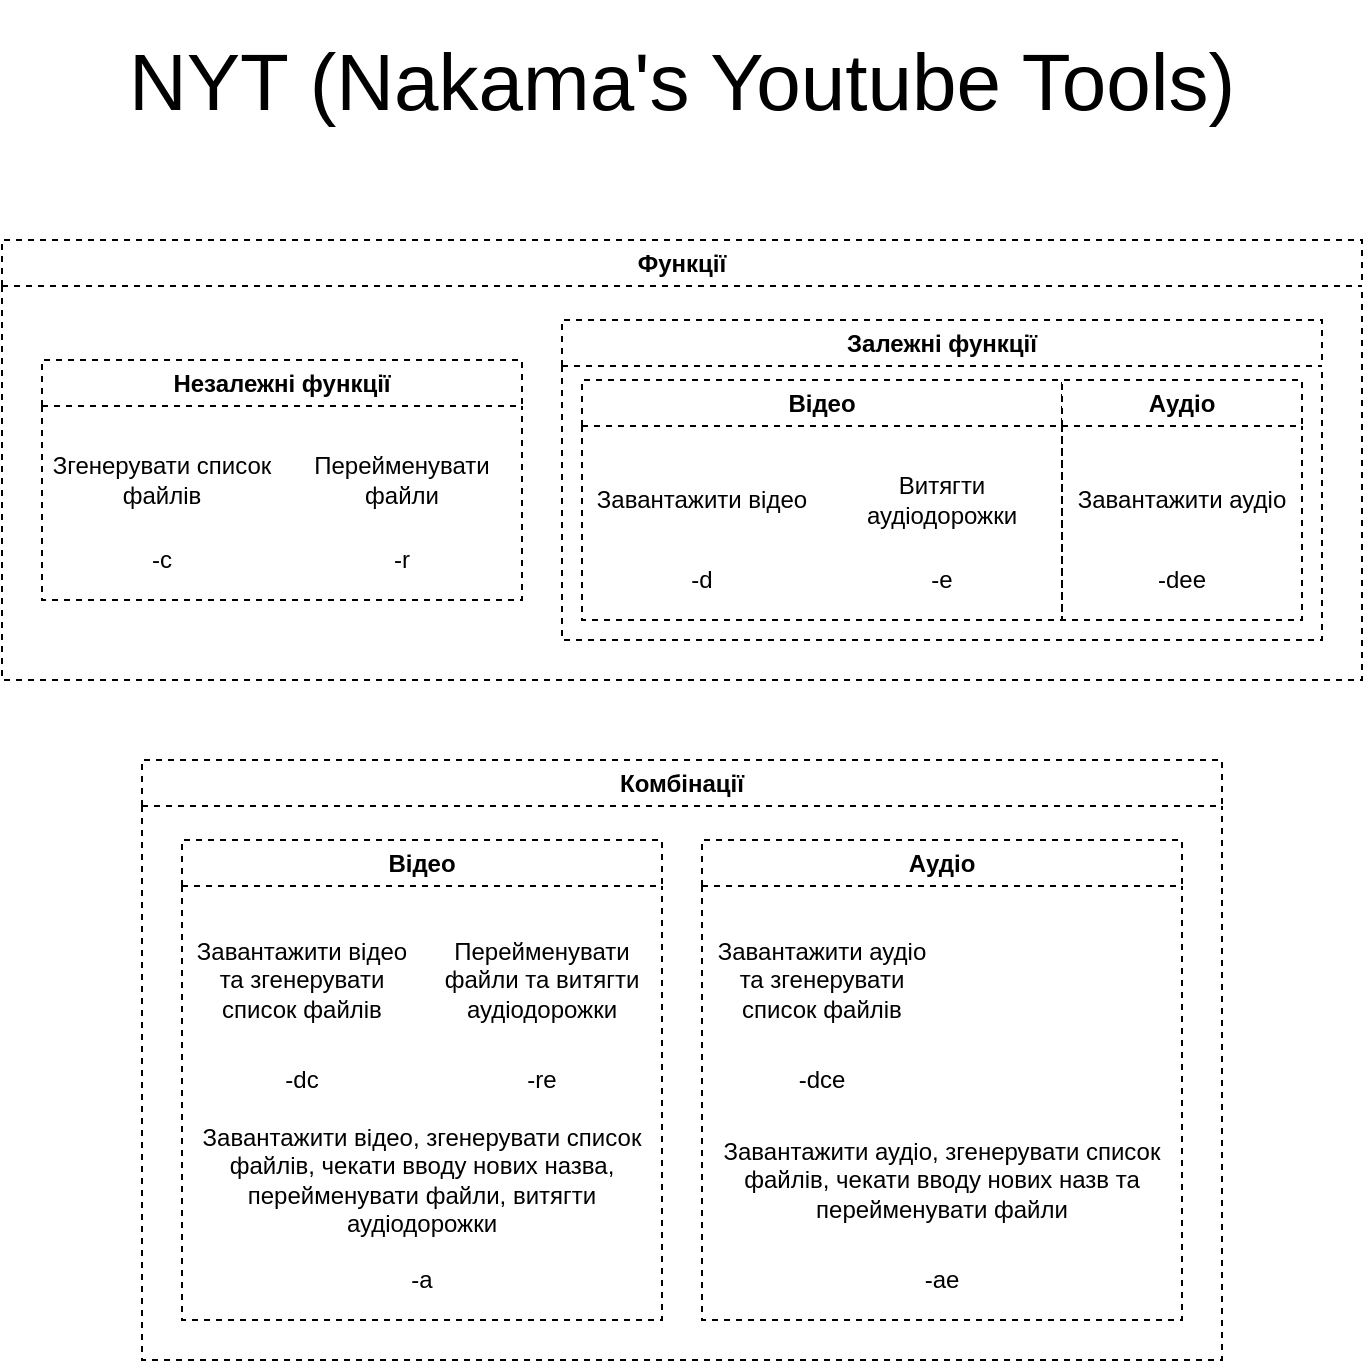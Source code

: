 <mxfile version="20.8.10" type="device"><diagram id="R2lEEEUBdFMjLlhIrx00" name="Page-1"><mxGraphModel dx="973" dy="965" grid="1" gridSize="10" guides="1" tooltips="1" connect="1" arrows="1" fold="1" page="1" pageScale="1" pageWidth="850" pageHeight="1100" math="0" shadow="0" extFonts="Permanent Marker^https://fonts.googleapis.com/css?family=Permanent+Marker"><root><mxCell id="0"/><mxCell id="1" parent="0"/><mxCell id="rGQUwvHACx8XvtM87yL0-33" value="Функції" style="swimlane;whiteSpace=wrap;html=1;dashed=1;" vertex="1" parent="1"><mxGeometry x="85" y="160" width="680" height="220" as="geometry"/></mxCell><mxCell id="rGQUwvHACx8XvtM87yL0-32" value="Незалежні функції" style="swimlane;whiteSpace=wrap;html=1;dashed=1;" vertex="1" parent="rGQUwvHACx8XvtM87yL0-33"><mxGeometry x="20" y="60" width="240" height="120" as="geometry"/></mxCell><mxCell id="rGQUwvHACx8XvtM87yL0-3" value="Згенерувати список файлів" style="text;html=1;strokeColor=none;fillColor=none;align=center;verticalAlign=middle;whiteSpace=wrap;rounded=0;" vertex="1" parent="rGQUwvHACx8XvtM87yL0-32"><mxGeometry y="40" width="120" height="40" as="geometry"/></mxCell><mxCell id="rGQUwvHACx8XvtM87yL0-5" value="-c" style="text;html=1;strokeColor=none;fillColor=none;align=center;verticalAlign=middle;whiteSpace=wrap;rounded=0;" vertex="1" parent="rGQUwvHACx8XvtM87yL0-32"><mxGeometry x="40" y="80" width="40" height="40" as="geometry"/></mxCell><mxCell id="rGQUwvHACx8XvtM87yL0-4" value="Перейменувати файли" style="text;html=1;strokeColor=none;fillColor=none;align=center;verticalAlign=middle;whiteSpace=wrap;rounded=0;" vertex="1" parent="rGQUwvHACx8XvtM87yL0-32"><mxGeometry x="120" y="40" width="120" height="40" as="geometry"/></mxCell><mxCell id="rGQUwvHACx8XvtM87yL0-6" value="-r" style="text;html=1;strokeColor=none;fillColor=none;align=center;verticalAlign=middle;whiteSpace=wrap;rounded=0;" vertex="1" parent="rGQUwvHACx8XvtM87yL0-32"><mxGeometry x="160" y="80" width="40" height="40" as="geometry"/></mxCell><mxCell id="rGQUwvHACx8XvtM87yL0-31" value="Залежні функції" style="swimlane;whiteSpace=wrap;html=1;dashed=1;" vertex="1" parent="rGQUwvHACx8XvtM87yL0-33"><mxGeometry x="280" y="40" width="380" height="160" as="geometry"/></mxCell><mxCell id="rGQUwvHACx8XvtM87yL0-29" value="Відео" style="swimlane;whiteSpace=wrap;html=1;dashed=1;" vertex="1" parent="rGQUwvHACx8XvtM87yL0-31"><mxGeometry x="10" y="30" width="240" height="120" as="geometry"/></mxCell><mxCell id="rGQUwvHACx8XvtM87yL0-7" value="Завантажити відео" style="text;html=1;strokeColor=none;fillColor=none;align=center;verticalAlign=middle;whiteSpace=wrap;rounded=0;" vertex="1" parent="rGQUwvHACx8XvtM87yL0-29"><mxGeometry y="40" width="120" height="40" as="geometry"/></mxCell><mxCell id="rGQUwvHACx8XvtM87yL0-9" value="-d" style="text;html=1;strokeColor=none;fillColor=none;align=center;verticalAlign=middle;whiteSpace=wrap;rounded=0;" vertex="1" parent="rGQUwvHACx8XvtM87yL0-29"><mxGeometry x="40" y="80" width="40" height="40" as="geometry"/></mxCell><mxCell id="rGQUwvHACx8XvtM87yL0-8" value="Витягти аудіодорожки" style="text;html=1;strokeColor=none;fillColor=none;align=center;verticalAlign=middle;whiteSpace=wrap;rounded=0;" vertex="1" parent="rGQUwvHACx8XvtM87yL0-29"><mxGeometry x="120" y="40" width="120" height="40" as="geometry"/></mxCell><mxCell id="rGQUwvHACx8XvtM87yL0-10" value="-e" style="text;html=1;strokeColor=none;fillColor=none;align=center;verticalAlign=middle;whiteSpace=wrap;rounded=0;" vertex="1" parent="rGQUwvHACx8XvtM87yL0-29"><mxGeometry x="160" y="80" width="40" height="40" as="geometry"/></mxCell><mxCell id="rGQUwvHACx8XvtM87yL0-30" value="Аудіо" style="swimlane;whiteSpace=wrap;html=1;dashed=1;" vertex="1" parent="rGQUwvHACx8XvtM87yL0-31"><mxGeometry x="250" y="30" width="120" height="120" as="geometry"/></mxCell><mxCell id="rGQUwvHACx8XvtM87yL0-17" value="Завантажити аудіо" style="text;html=1;strokeColor=none;fillColor=none;align=center;verticalAlign=middle;whiteSpace=wrap;rounded=0;" vertex="1" parent="rGQUwvHACx8XvtM87yL0-30"><mxGeometry y="40" width="120" height="40" as="geometry"/></mxCell><mxCell id="rGQUwvHACx8XvtM87yL0-18" value="-dee" style="text;html=1;strokeColor=none;fillColor=none;align=center;verticalAlign=middle;whiteSpace=wrap;rounded=0;" vertex="1" parent="rGQUwvHACx8XvtM87yL0-30"><mxGeometry x="40" y="80" width="40" height="40" as="geometry"/></mxCell><mxCell id="rGQUwvHACx8XvtM87yL0-34" value="Комбінації" style="swimlane;whiteSpace=wrap;html=1;dashed=1;" vertex="1" parent="1"><mxGeometry x="155" y="420" width="540" height="300" as="geometry"/></mxCell><mxCell id="rGQUwvHACx8XvtM87yL0-25" value="Відео" style="swimlane;whiteSpace=wrap;html=1;dashed=1;" vertex="1" parent="rGQUwvHACx8XvtM87yL0-34"><mxGeometry x="20" y="40" width="240" height="240" as="geometry"/></mxCell><mxCell id="rGQUwvHACx8XvtM87yL0-11" value="Завантажити відео та згенерувати список файлів" style="text;html=1;strokeColor=none;fillColor=none;align=center;verticalAlign=middle;whiteSpace=wrap;rounded=0;" vertex="1" parent="rGQUwvHACx8XvtM87yL0-25"><mxGeometry y="40" width="120" height="60" as="geometry"/></mxCell><mxCell id="rGQUwvHACx8XvtM87yL0-12" value="Перейменувати файли та витягти аудіодорожки" style="text;html=1;strokeColor=none;fillColor=none;align=center;verticalAlign=middle;whiteSpace=wrap;rounded=0;" vertex="1" parent="rGQUwvHACx8XvtM87yL0-25"><mxGeometry x="120" y="40" width="120" height="60" as="geometry"/></mxCell><mxCell id="rGQUwvHACx8XvtM87yL0-13" value="-dc" style="text;html=1;strokeColor=none;fillColor=none;align=center;verticalAlign=middle;whiteSpace=wrap;rounded=0;" vertex="1" parent="rGQUwvHACx8XvtM87yL0-25"><mxGeometry x="40" y="100" width="40" height="40" as="geometry"/></mxCell><mxCell id="rGQUwvHACx8XvtM87yL0-14" value="-re" style="text;html=1;strokeColor=none;fillColor=none;align=center;verticalAlign=middle;whiteSpace=wrap;rounded=0;" vertex="1" parent="rGQUwvHACx8XvtM87yL0-25"><mxGeometry x="160" y="100" width="40" height="40" as="geometry"/></mxCell><mxCell id="rGQUwvHACx8XvtM87yL0-15" value="Завантажити відео, згенерувати список файлів, чекати вводу нових назва, перейменувати файли, витягти аудіодорожки" style="text;html=1;strokeColor=none;fillColor=none;align=center;verticalAlign=middle;whiteSpace=wrap;rounded=0;" vertex="1" parent="rGQUwvHACx8XvtM87yL0-25"><mxGeometry y="140" width="240" height="60" as="geometry"/></mxCell><mxCell id="rGQUwvHACx8XvtM87yL0-16" value="-a" style="text;html=1;strokeColor=none;fillColor=none;align=center;verticalAlign=middle;whiteSpace=wrap;rounded=0;" vertex="1" parent="rGQUwvHACx8XvtM87yL0-25"><mxGeometry x="100" y="200" width="40" height="40" as="geometry"/></mxCell><mxCell id="rGQUwvHACx8XvtM87yL0-26" value="Аудіо" style="swimlane;whiteSpace=wrap;html=1;dashed=1;" vertex="1" parent="rGQUwvHACx8XvtM87yL0-34"><mxGeometry x="280" y="40" width="240" height="240" as="geometry"/></mxCell><mxCell id="rGQUwvHACx8XvtM87yL0-19" value="Завантажити аудіо та згенерувати список файлів" style="text;html=1;strokeColor=none;fillColor=none;align=center;verticalAlign=middle;whiteSpace=wrap;rounded=0;" vertex="1" parent="rGQUwvHACx8XvtM87yL0-26"><mxGeometry y="40" width="120" height="60" as="geometry"/></mxCell><mxCell id="rGQUwvHACx8XvtM87yL0-20" value="-dce" style="text;html=1;strokeColor=none;fillColor=none;align=center;verticalAlign=middle;whiteSpace=wrap;rounded=0;" vertex="1" parent="rGQUwvHACx8XvtM87yL0-26"><mxGeometry x="40" y="100" width="40" height="40" as="geometry"/></mxCell><mxCell id="rGQUwvHACx8XvtM87yL0-21" value="Завантажити аудіо, згенерувати список файлів, чекати вводу нових назв та перейменувати файли" style="text;html=1;strokeColor=none;fillColor=none;align=center;verticalAlign=middle;whiteSpace=wrap;rounded=0;" vertex="1" parent="rGQUwvHACx8XvtM87yL0-26"><mxGeometry y="140" width="240" height="60" as="geometry"/></mxCell><mxCell id="rGQUwvHACx8XvtM87yL0-22" value="-ae" style="text;html=1;strokeColor=none;fillColor=none;align=center;verticalAlign=middle;whiteSpace=wrap;rounded=0;" vertex="1" parent="rGQUwvHACx8XvtM87yL0-26"><mxGeometry x="100" y="200" width="40" height="40" as="geometry"/></mxCell><mxCell id="rGQUwvHACx8XvtM87yL0-35" value="&lt;font style=&quot;font-size: 40px;&quot;&gt;NYT (Nakama's Youtube Tools)&lt;/font&gt;" style="text;html=1;strokeColor=none;fillColor=none;align=center;verticalAlign=middle;whiteSpace=wrap;rounded=0;" vertex="1" parent="1"><mxGeometry x="85" y="40" width="680" height="80" as="geometry"/></mxCell></root></mxGraphModel></diagram></mxfile>